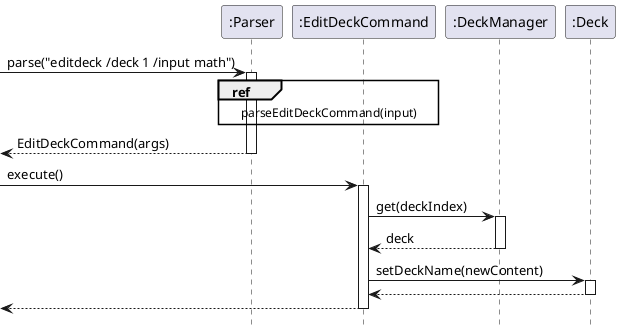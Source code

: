 @startuml

hide footbox

participant ":Parser" as Parser
participant ":EditDeckCommand" as EditDeckCommand
participant ":DeckManager" as DeckManager
participant ":Deck" as Deck


[-> Parser : parse("editdeck /deck 1 /input math")
activate Parser

ref over Parser, EditDeckCommand : parseEditDeckCommand(input)

[<-- Parser : EditDeckCommand(args)
deactivate Parser

[->EditDeckCommand : execute()
activate EditDeckCommand

EditDeckCommand -> DeckManager : get(deckIndex)
activate DeckManager

DeckManager --> EditDeckCommand : deck
deactivate DeckManager

EditDeckCommand -> Deck : setDeckName(newContent)
activate Deck

Deck --> EditDeckCommand
deactivate Deck

[<-- EditDeckCommand
deactivate EditDeckCommand

@enduml